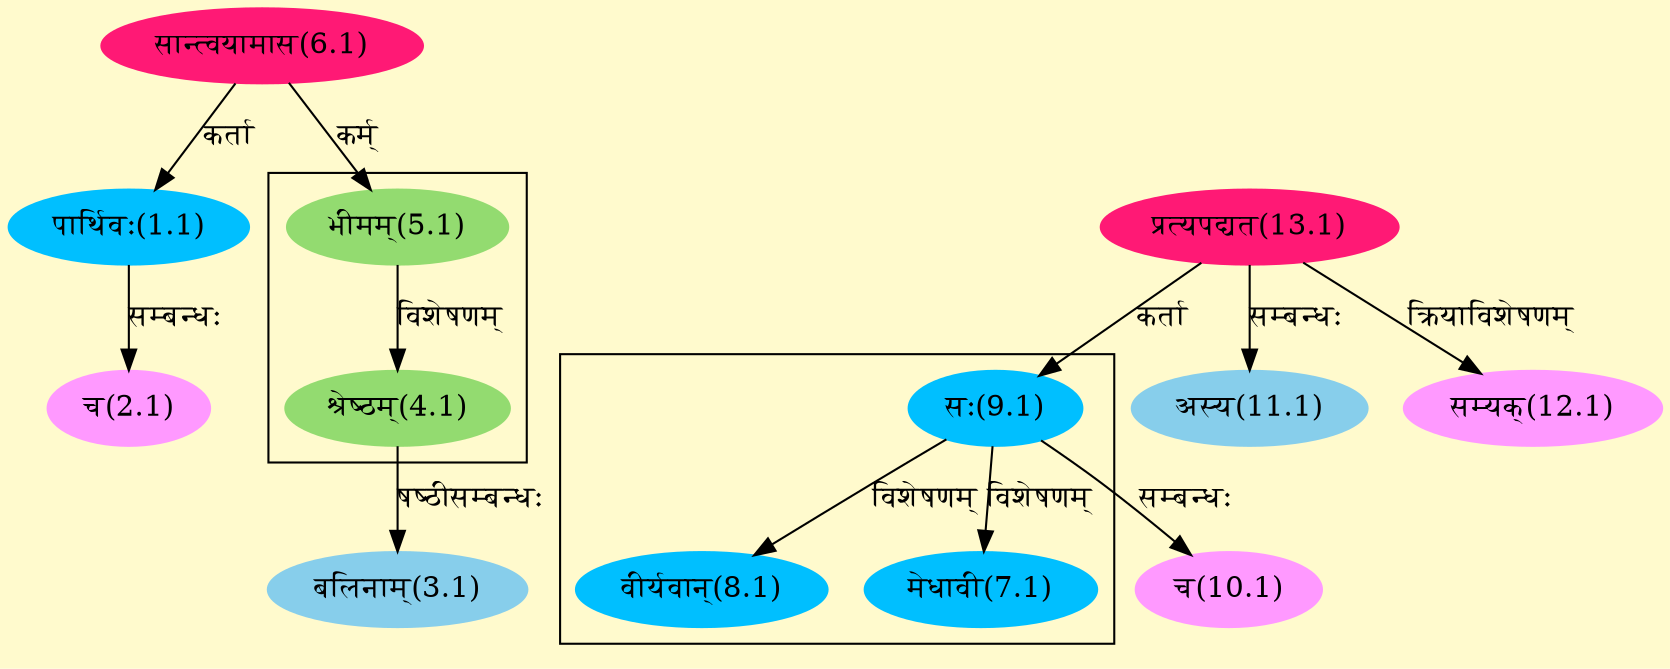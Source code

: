 digraph G{
rankdir=BT;
 compound=true;
 bgcolor="lemonchiffon1";

subgraph cluster_1{
Node4_1 [style=filled, color="#93DB70" label = "श्रेष्ठम्(4.1)"]
Node5_1 [style=filled, color="#93DB70" label = "भीमम्(5.1)"]

}

subgraph cluster_2{
Node7_1 [style=filled, color="#00BFFF" label = "मेधावी(7.1)"]
Node9_1 [style=filled, color="#00BFFF" label = "सः(9.1)"]
Node8_1 [style=filled, color="#00BFFF" label = "वीर्यवान्(8.1)"]

}
Node1_1 [style=filled, color="#00BFFF" label = "पार्थिवः(1.1)"]
Node6_1 [style=filled, color="#FF1975" label = "सान्त्वयामास(6.1)"]
Node2_1 [style=filled, color="#FF99FF" label = "च(2.1)"]
Node3_1 [style=filled, color="#87CEEB" label = "बलिनाम्(3.1)"]
Node4_1 [style=filled, color="#93DB70" label = "श्रेष्ठम्(4.1)"]
Node5_1 [style=filled, color="#93DB70" label = "भीमम्(5.1)"]
Node [style=filled, color="" label = "()"]
Node9_1 [style=filled, color="#00BFFF" label = "सः(9.1)"]
Node13_1 [style=filled, color="#FF1975" label = "प्रत्यपद्यत(13.1)"]
Node10_1 [style=filled, color="#FF99FF" label = "च(10.1)"]
Node11_1 [style=filled, color="#87CEEB" label = "अस्य(11.1)"]
Node12_1 [style=filled, color="#FF99FF" label = "सम्यक्(12.1)"]
/* Start of Relations section */

Node1_1 -> Node6_1 [  label="कर्ता"  dir="back" ]
Node2_1 -> Node1_1 [  label="सम्बन्धः"  dir="back" ]
Node3_1 -> Node4_1 [  label="षष्ठीसम्बन्धः"  dir="back" ]
Node4_1 -> Node5_1 [  label="विशेषणम्"  dir="back" ]
Node5_1 -> Node6_1 [  label="कर्म्"  dir="back" ]
Node7_1 -> Node9_1 [  label="विशेषणम्"  dir="back" ]
Node8_1 -> Node9_1 [  label="विशेषणम्"  dir="back" ]
Node9_1 -> Node13_1 [  label="कर्ता"  dir="back" ]
Node10_1 -> Node9_1 [  label="सम्बन्धः"  dir="back" ]
Node11_1 -> Node13_1 [  label="सम्बन्धः"  dir="back" ]
Node12_1 -> Node13_1 [  label="क्रियाविशेषणम्"  dir="back" ]
}
